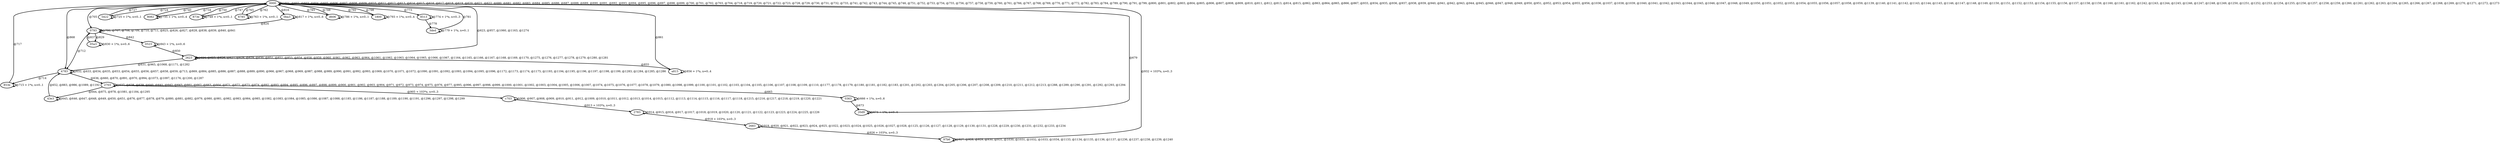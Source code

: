 digraph G {
        node [style=rounded, penwidth=3, fontsize=20, shape=oval];
        "0000" -> "0000" [label="@601, @602, @603, @604, @605, @606, @607, @608, @609, @610, @611, @612, @613, @614, @615, @616, @617, @618, @619, @620, @621, @622, @680, @681, @682, @683, @684, @685, @686, @687, @688, @689, @690, @691, @692, @693, @694, @695, @696, @697, @698, @699, @700, @701, @702, @703, @704, @718, @719, @720, @721, @722, @723, @728, @729, @730, @731, @732, @733, @741, @742, @743, @744, @745, @746, @751, @752, @753, @754, @755, @756, @757, @758, @759, @760, @761, @766, @767, @768, @769, @770, @771, @772, @782, @783, @784, @789, @790, @791, @799, @800, @801, @802, @803, @804, @805, @806, @807, @808, @809, @810, @811, @812, @813, @814, @815, @862, @863, @864, @865, @866, @867, @933, @934, @935, @936, @937, @938, @939, @940, @941, @942, @943, @944, @945, @946, @947, @948, @949, @950, @951, @952, @953, @954, @955, @956, @1036, @1037, @1038, @1039, @1040, @1041, @1042, @1043, @1044, @1045, @1046, @1047, @1048, @1049, @1050, @1051, @1052, @1053, @1054, @1055, @1056, @1057, @1058, @1059, @1139, @1140, @1141, @1142, @1143, @1144, @1145, @1146, @1147, @1148, @1149, @1150, @1151, @1152, @1153, @1154, @1155, @1156, @1157, @1158, @1159, @1160, @1161, @1162, @1242, @1243, @1244, @1245, @1246, @1247, @1248, @1249, @1250, @1251, @1252, @1253, @1254, @1255, @1256, @1257, @1258, @1259, @1260, @1261, @1262, @1263, @1264, @1265, @1266, @1267, @1268, @1269, @1270, @1271, @1272, @1273", color=black,arrowsize=1,style=bold,penwidth=3,fontsize=20];
"0000" -> "2623" [label="@623, @957, @1060, @1163, @1274", color=black,arrowsize=1,style=bold,penwidth=3,fontsize=20];
"2623" -> "2623" [label="@624, @625, @626, @627, @628, @629, @630, @851, @852, @853, @854, @958, @959, @960, @961, @962, @963, @964, @1061, @1062, @1063, @1064, @1065, @1066, @1067, @1164, @1165, @1166, @1167, @1168, @1169, @1170, @1275, @1276, @1277, @1278, @1279, @1280, @1281", color=black,arrowsize=1,style=bold,penwidth=3,fontsize=20];
"2623" -> "4783" [label="@631, @965, @1068, @1171, @1282", color=black,arrowsize=1,style=bold,penwidth=3,fontsize=20];
"4783" -> "4783" [label="@632, @633, @634, @635, @653, @654, @655, @656, @657, @658, @659, @713, @869, @884, @885, @886, @887, @888, @889, @890, @966, @967, @968, @969, @987, @988, @989, @990, @991, @992, @993, @1069, @1070, @1071, @1072, @1090, @1091, @1092, @1093, @1094, @1095, @1096, @1172, @1173, @1174, @1175, @1193, @1194, @1195, @1196, @1197, @1198, @1199, @1283, @1284, @1285, @1286", color=black,arrowsize=1,style=bold,penwidth=3,fontsize=20];
"4783" -> "2703" [label="@636, @660, @870, @891, @970, @994, @1073, @1097, @1176, @1200, @1287", color=black,arrowsize=1,style=bold,penwidth=3,fontsize=20];
"2703" -> "2703" [label="@637, @638, @639, @640, @641, @642, @643, @661, @662, @663, @664, @871, @872, @873, @874, @892, @893, @894, @895, @896, @897, @898, @899, @900, @901, @902, @903, @904, @971, @972, @973, @974, @975, @976, @977, @995, @996, @997, @998, @999, @1000, @1001, @1002, @1003, @1004, @1005, @1006, @1007, @1074, @1075, @1076, @1077, @1078, @1079, @1080, @1098, @1099, @1100, @1101, @1102, @1103, @1104, @1105, @1106, @1107, @1108, @1109, @1110, @1177, @1178, @1179, @1180, @1181, @1182, @1183, @1201, @1202, @1203, @1204, @1205, @1206, @1207, @1208, @1209, @1210, @1211, @1212, @1213, @1288, @1289, @1290, @1291, @1292, @1293, @1294", color=black,arrowsize=1,style=bold,penwidth=3,fontsize=20];
"2703" -> "43e3" [label="@644, @875, @978, @1081, @1184, @1295", color=black,arrowsize=1,style=bold,penwidth=3,fontsize=20];
"43e3" -> "43e3" [label="@645, @646, @647, @648, @649, @650, @651, @876, @877, @878, @879, @880, @881, @882, @979, @980, @981, @982, @983, @984, @985, @1082, @1083, @1084, @1085, @1086, @1087, @1088, @1185, @1186, @1187, @1188, @1189, @1190, @1191, @1296, @1297, @1298, @1299", color=black,arrowsize=1,style=bold,penwidth=3,fontsize=20];
"43e3" -> "4783" [label="@652, @883, @986, @1089, @1192", color=black,arrowsize=1,style=bold,penwidth=3,fontsize=20];
"2703" -> "0363" [label="@665", color=black,arrowsize=1,style=bold,penwidth=3,fontsize=20];
"0363" -> "0363" [label="@666 + 1*n, n=0..6", color=black,arrowsize=1,style=bold,penwidth=3,fontsize=20];
"0363" -> "20d9" [label="@673", color=black,arrowsize=1,style=bold,penwidth=3,fontsize=20];
"20d9" -> "20d9" [label="@674 + 1*n, n=0..4", color=black,arrowsize=1,style=bold,penwidth=3,fontsize=20];
"20d9" -> "0000" [label="@679", color=black,arrowsize=1,style=bold,penwidth=3,fontsize=20];
"0000" -> "0793" [label="@705", color=black,arrowsize=1,style=bold,penwidth=3,fontsize=20];
"0793" -> "0793" [label="@706, @707, @708, @709, @710, @711, @825, @826, @827, @828, @838, @839, @840, @841", color=black,arrowsize=1,style=bold,penwidth=3,fontsize=20];
"0793" -> "4783" [label="@712", color=black,arrowsize=1,style=bold,penwidth=3,fontsize=20];
"4783" -> "853e" [label="@714", color=black,arrowsize=1,style=bold,penwidth=3,fontsize=20];
"853e" -> "853e" [label="@715 + 1*n, n=0..1", color=black,arrowsize=1,style=bold,penwidth=3,fontsize=20];
"853e" -> "0000" [label="@717", color=black,arrowsize=1,style=bold,penwidth=3,fontsize=20];
"0000" -> "5422" [label="@724", color=black,arrowsize=1,style=bold,penwidth=3,fontsize=20];
"5422" -> "5422" [label="@725 + 1*n, n=0..1", color=black,arrowsize=1,style=bold,penwidth=3,fontsize=20];
"5422" -> "0000" [label="@727", color=black,arrowsize=1,style=bold,penwidth=3,fontsize=20];
"0000" -> "8082" [label="@734", color=black,arrowsize=1,style=bold,penwidth=3,fontsize=20];
"8082" -> "8082" [label="@735 + 1*n, n=0..4", color=black,arrowsize=1,style=bold,penwidth=3,fontsize=20];
"8082" -> "0000" [label="@740", color=black,arrowsize=1,style=bold,penwidth=3,fontsize=20];
"0000" -> "873e" [label="@747", color=black,arrowsize=1,style=bold,penwidth=3,fontsize=20];
"873e" -> "873e" [label="@748 + 1*n, n=0..1", color=black,arrowsize=1,style=bold,penwidth=3,fontsize=20];
"873e" -> "0000" [label="@750", color=black,arrowsize=1,style=bold,penwidth=3,fontsize=20];
"0000" -> "6785" [label="@762", color=black,arrowsize=1,style=bold,penwidth=3,fontsize=20];
"6785" -> "6785" [label="@763 + 1*n, n=0..1", color=black,arrowsize=1,style=bold,penwidth=3,fontsize=20];
"6785" -> "0000" [label="@765", color=black,arrowsize=1,style=bold,penwidth=3,fontsize=20];
"0000" -> "8513" [label="@773", color=black,arrowsize=1,style=bold,penwidth=3,fontsize=20];
"8513" -> "8513" [label="@774 + 1*n, n=0..3", color=black,arrowsize=1,style=bold,penwidth=3,fontsize=20];
"8513" -> "3ded" [label="@778", color=black,arrowsize=1,style=bold,penwidth=3,fontsize=20];
"3ded" -> "3ded" [label="@779 + 1*n, n=0..1", color=black,arrowsize=1,style=bold,penwidth=3,fontsize=20];
"3ded" -> "0000" [label="@781", color=black,arrowsize=1,style=bold,penwidth=3,fontsize=20];
"0000" -> "d606" [label="@785", color=black,arrowsize=1,style=bold,penwidth=3,fontsize=20];
"d606" -> "d606" [label="@786 + 1*n, n=0..1", color=black,arrowsize=1,style=bold,penwidth=3,fontsize=20];
"d606" -> "0000" [label="@788", color=black,arrowsize=1,style=bold,penwidth=3,fontsize=20];
"0000" -> "1800" [label="@792", color=black,arrowsize=1,style=bold,penwidth=3,fontsize=20];
"1800" -> "1800" [label="@793 + 1*n, n=0..4", color=black,arrowsize=1,style=bold,penwidth=3,fontsize=20];
"1800" -> "0000" [label="@798", color=black,arrowsize=1,style=bold,penwidth=3,fontsize=20];
"0000" -> "0ba3" [label="@816", color=black,arrowsize=1,style=bold,penwidth=3,fontsize=20];
"0ba3" -> "0ba3" [label="@817 + 1*n, n=0..6", color=black,arrowsize=1,style=bold,penwidth=3,fontsize=20];
"0ba3" -> "0793" [label="@824", color=black,arrowsize=1,style=bold,penwidth=3,fontsize=20];
"0793" -> "05a3" [label="@829", color=black,arrowsize=1,style=bold,penwidth=3,fontsize=20];
"05a3" -> "05a3" [label="@830 + 1*n, n=0..6", color=black,arrowsize=1,style=bold,penwidth=3,fontsize=20];
"05a3" -> "0793" [label="@837", color=black,arrowsize=1,style=bold,penwidth=3,fontsize=20];
"0793" -> "0523" [label="@842", color=black,arrowsize=1,style=bold,penwidth=3,fontsize=20];
"0523" -> "0523" [label="@843 + 1*n, n=0..6", color=black,arrowsize=1,style=bold,penwidth=3,fontsize=20];
"0523" -> "2623" [label="@850", color=black,arrowsize=1,style=bold,penwidth=3,fontsize=20];
"2623" -> "a815" [label="@855", color=black,arrowsize=1,style=bold,penwidth=3,fontsize=20];
"a815" -> "a815" [label="@856 + 1*n, n=0..4", color=black,arrowsize=1,style=bold,penwidth=3,fontsize=20];
"a815" -> "0000" [label="@861", color=black,arrowsize=1,style=bold,penwidth=3,fontsize=20];
"0000" -> "4783" [label="@868", color=black,arrowsize=1,style=bold,penwidth=3,fontsize=20];
"2703" -> "c703" [label="@905 + 103*n, n=0..3", color=black,arrowsize=1,style=bold,penwidth=3,fontsize=20];
"c703" -> "c703" [label="@906, @907, @908, @909, @910, @911, @912, @1009, @1010, @1011, @1012, @1013, @1014, @1015, @1112, @1113, @1114, @1115, @1116, @1117, @1118, @1215, @1216, @1217, @1218, @1219, @1220, @1221", color=black,arrowsize=1,style=bold,penwidth=3,fontsize=20];
"c703" -> "2783" [label="@913 + 103*n, n=0..3", color=black,arrowsize=1,style=bold,penwidth=3,fontsize=20];
"2783" -> "2783" [label="@914, @915, @916, @917, @1017, @1018, @1019, @1020, @1120, @1121, @1122, @1123, @1223, @1224, @1225, @1226", color=black,arrowsize=1,style=bold,penwidth=3,fontsize=20];
"2783" -> "2683" [label="@918 + 103*n, n=0..3", color=black,arrowsize=1,style=bold,penwidth=3,fontsize=20];
"2683" -> "2683" [label="@919, @920, @921, @922, @923, @924, @925, @1022, @1023, @1024, @1025, @1026, @1027, @1028, @1125, @1126, @1127, @1128, @1129, @1130, @1131, @1228, @1229, @1230, @1231, @1232, @1233, @1234", color=black,arrowsize=1,style=bold,penwidth=3,fontsize=20];
"2683" -> "97b6" [label="@926 + 103*n, n=0..3", color=black,arrowsize=1,style=bold,penwidth=3,fontsize=20];
"97b6" -> "97b6" [label="@927, @928, @929, @930, @931, @1030, @1031, @1032, @1033, @1034, @1133, @1134, @1135, @1136, @1137, @1236, @1237, @1238, @1239, @1240", color=black,arrowsize=1,style=bold,penwidth=3,fontsize=20];
"97b6" -> "0000" [label="@932 + 103*n, n=0..3", color=black,arrowsize=1,style=bold,penwidth=3,fontsize=20];
}
